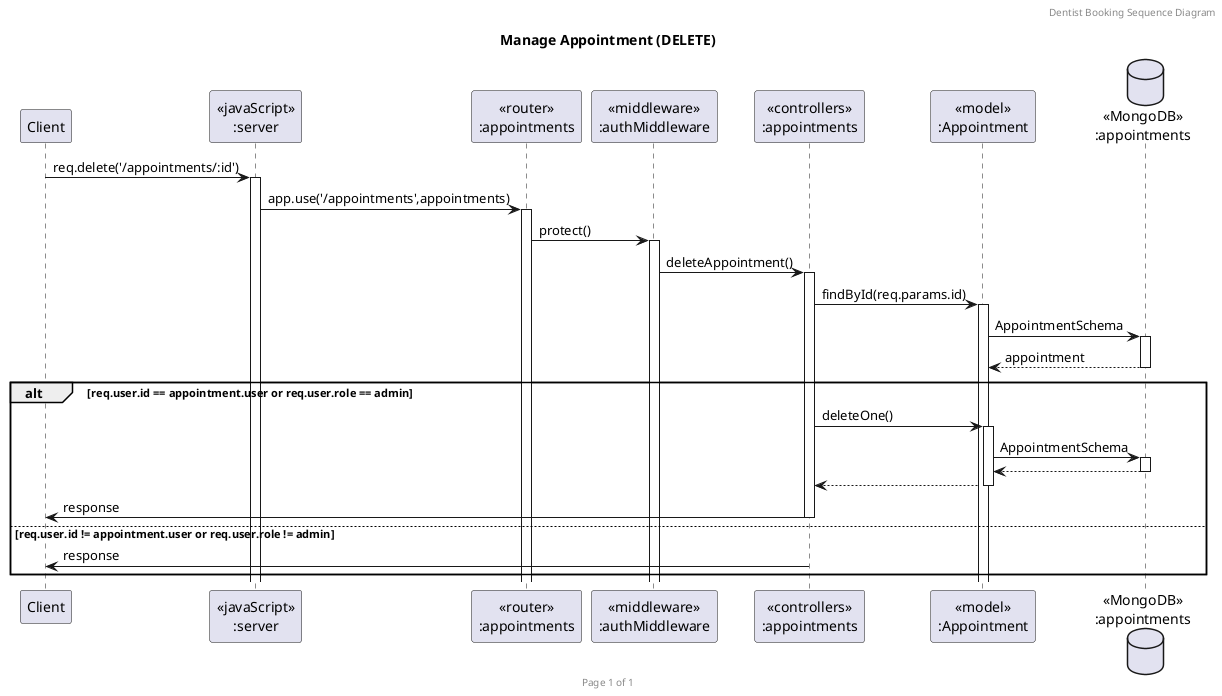 @startuml Manage Appointment (DELETE)

header Dentist Booking Sequence Diagram
footer Page %page% of %lastpage%
title "Manage Appointment (DELETE)"

participant "Client" as client
participant "<<javaScript>>\n:server" as server
participant "<<router>>\n:appointments" as routerAppointments
participant "<<middleware>>\n:authMiddleware" as authMiddleware
participant "<<controllers>>\n:appointments" as controllersAppointments
participant "<<model>>\n:Appointment" as modelAppointment
database "<<MongoDB>>\n:appointments" as AppointmentsDatabase

client->server ++:req.delete('/appointments/:id')
server->routerAppointments ++:app.use('/appointments',appointments)
routerAppointments->authMiddleware ++:protect()
authMiddleware -> controllersAppointments ++:deleteAppointment()
controllersAppointments->modelAppointment ++:findById(req.params.id)
modelAppointment ->AppointmentsDatabase ++: AppointmentSchema
AppointmentsDatabase --> modelAppointment --: appointment
alt req.user.id == appointment.user or req.user.role == admin
controllersAppointments->modelAppointment ++:deleteOne()
modelAppointment ->AppointmentsDatabase ++: AppointmentSchema
AppointmentsDatabase --> modelAppointment --:
controllersAppointments <-- modelAppointment --:
controllersAppointments->client --:response
    
    else req.user.id != appointment.user or req.user.role != admin
controllersAppointments->client --:response
    end
@enduml
